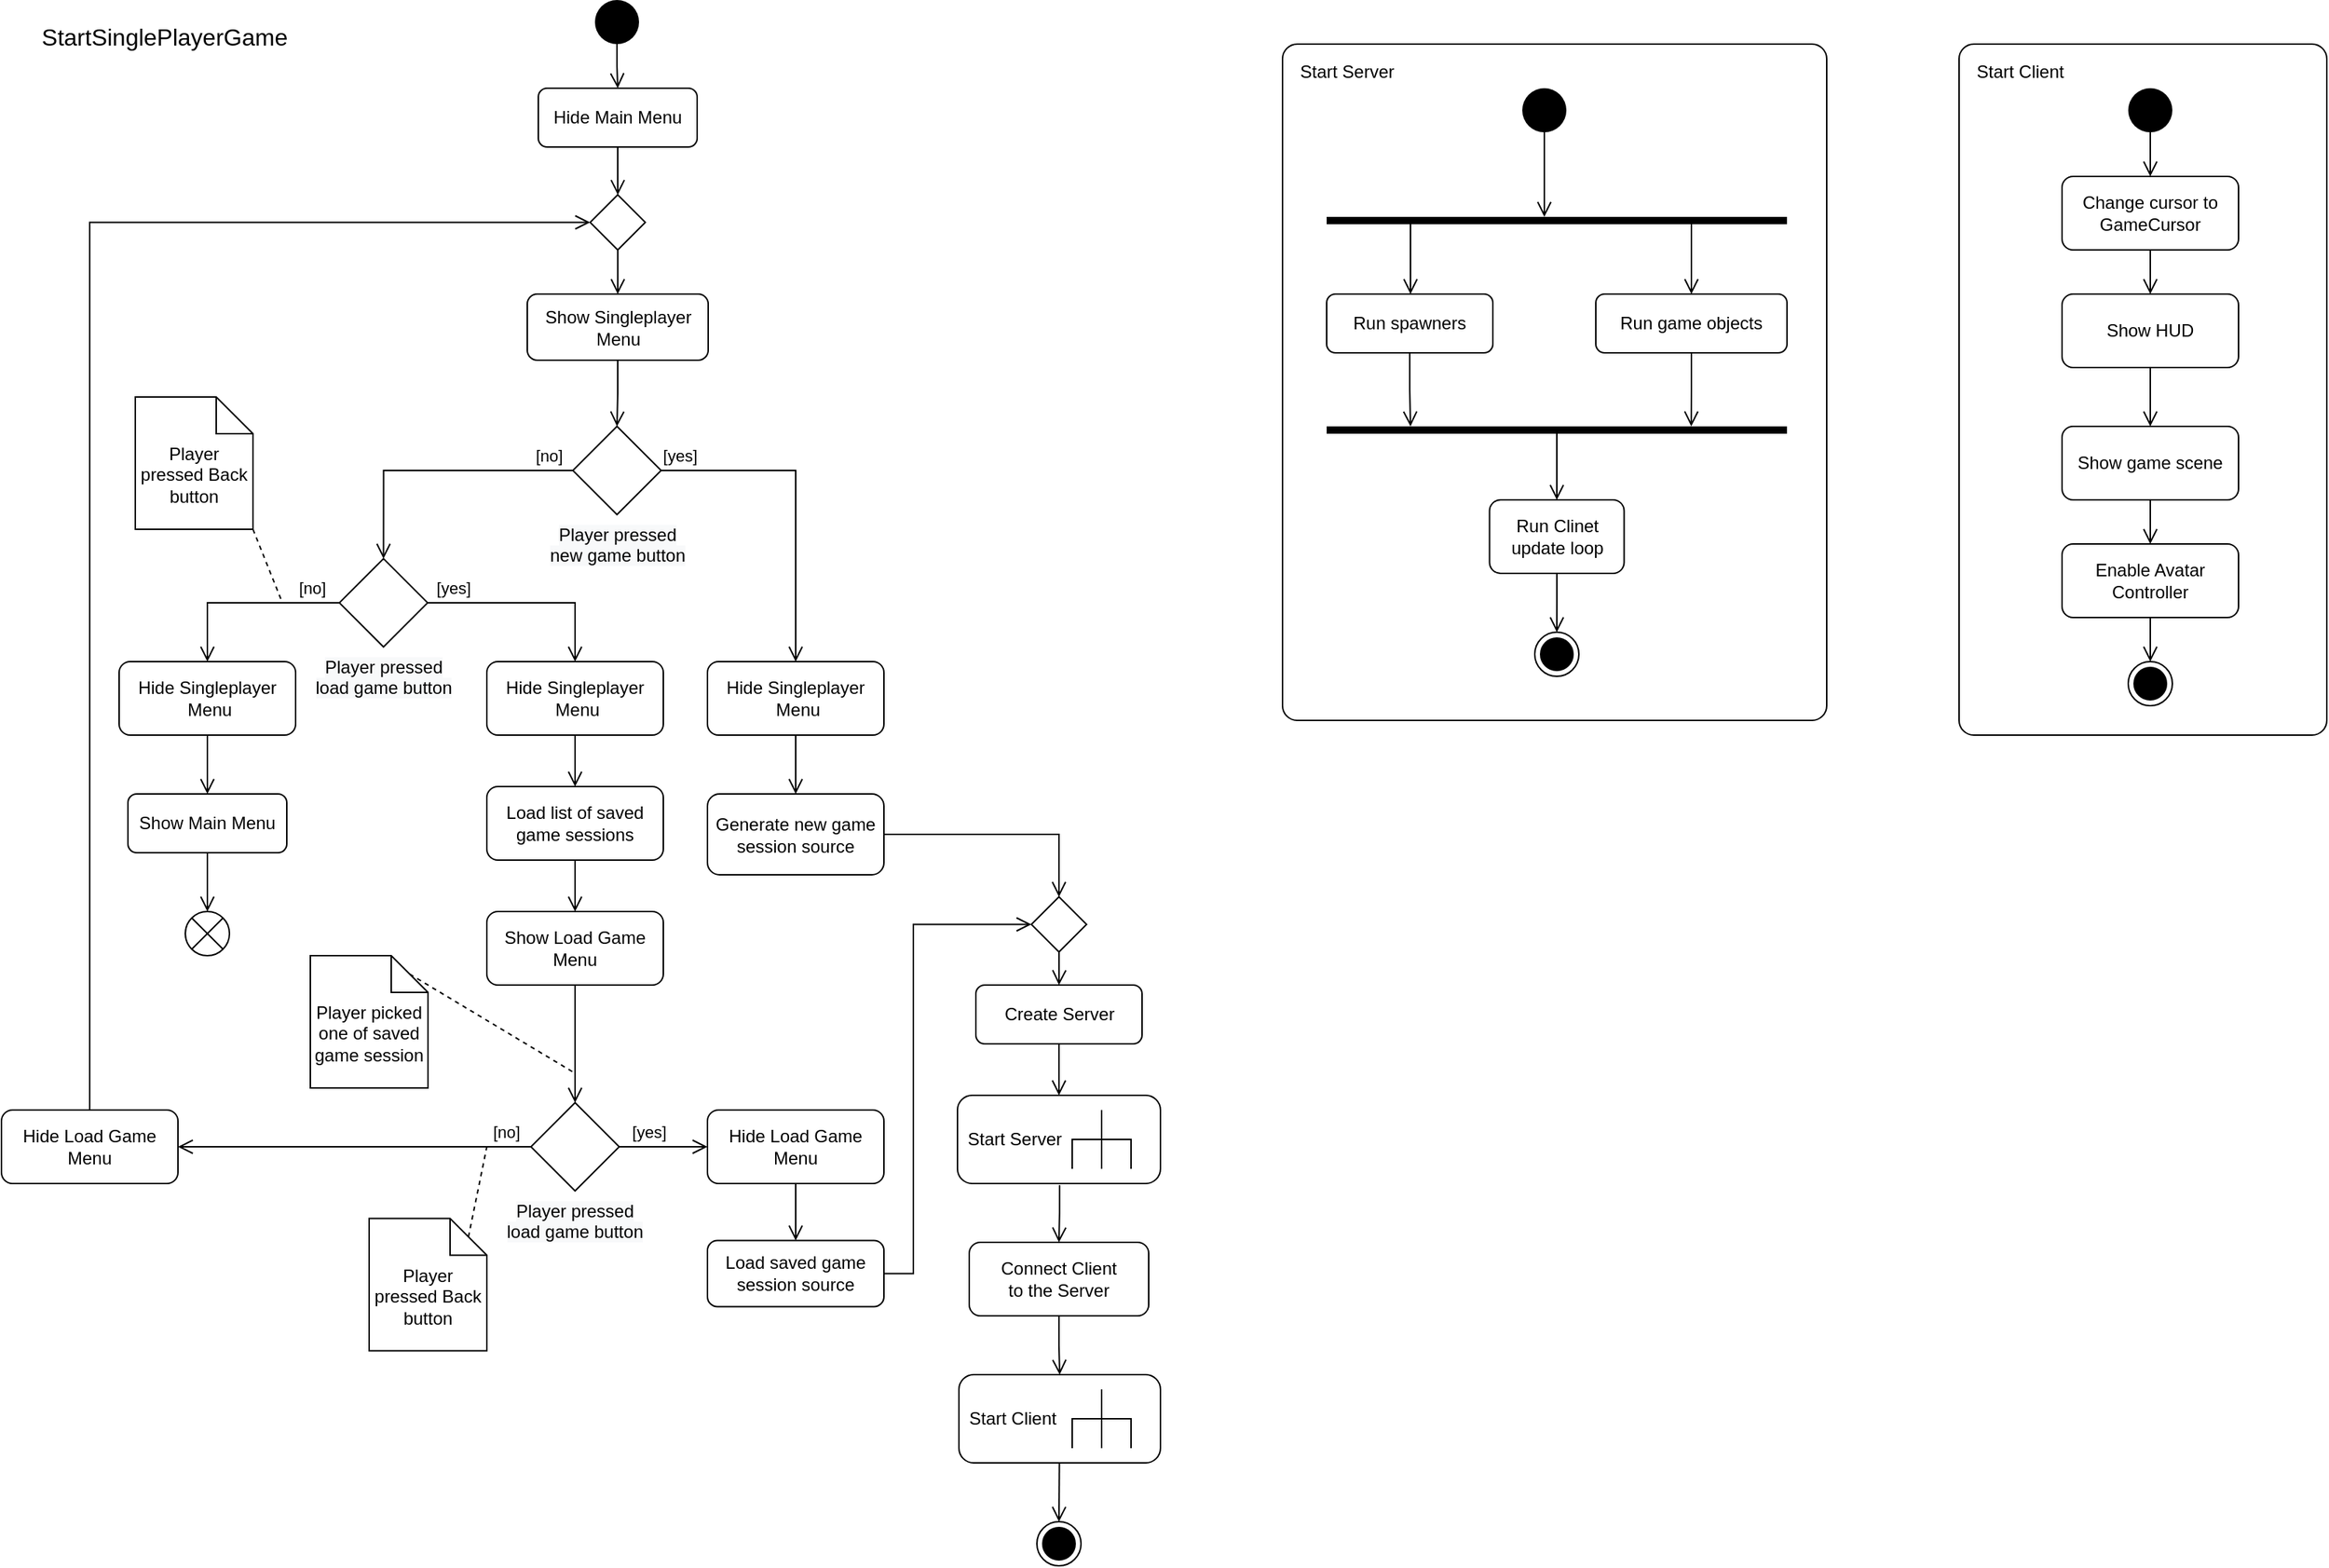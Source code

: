 <mxfile version="18.0.6" type="device"><diagram id="-9HNZeXDYJOqd_FAlpaB" name="Strona-1"><mxGraphModel dx="1102" dy="685" grid="1" gridSize="10" guides="1" tooltips="1" connect="1" arrows="1" fold="1" page="1" pageScale="1" pageWidth="827" pageHeight="1169" math="0" shadow="0"><root><mxCell id="0"/><mxCell id="1" parent="0"/><mxCell id="go97cDAvdY4h7-D4Mstn-28" value="Start Client" style="rounded=1;absoluteArcSize=1;arcSize=20;html=1;verticalAlign=top;align=left;spacingTop=5;spacingLeft=10;fillColor=none;" parent="1" vertex="1"><mxGeometry x="1350" y="60" width="250" height="470" as="geometry"/></mxCell><mxCell id="go97cDAvdY4h7-D4Mstn-27" value="Start Server" style="rounded=1;absoluteArcSize=1;arcSize=20;html=1;verticalAlign=top;align=left;spacingTop=5;spacingLeft=10;fillColor=none;" parent="1" vertex="1"><mxGeometry x="890" y="60" width="370" height="460" as="geometry"/></mxCell><mxCell id="x7gVKlhXDRItL7wuzmwW-2" value="" style="edgeStyle=orthogonalEdgeStyle;html=1;verticalAlign=bottom;endArrow=open;endSize=8;strokeColor=#000000;rounded=0;entryX=0.5;entryY=0;entryDx=0;entryDy=0;exitX=0.5;exitY=1;exitDx=0;exitDy=0;" parent="1" source="NErxtUEIabBKc6ScrrPM-1" target="x7gVKlhXDRItL7wuzmwW-3" edge="1"><mxGeometry relative="1" as="geometry"><mxPoint x="432" y="135" as="targetPoint"/><mxPoint x="432.5" y="105" as="sourcePoint"/></mxGeometry></mxCell><mxCell id="PuJvCJTQ66fDeZXi74we-39" style="edgeStyle=orthogonalEdgeStyle;rounded=0;orthogonalLoop=1;jettySize=auto;html=1;endArrow=open;endFill=0;endSize=8;" parent="1" source="x7gVKlhXDRItL7wuzmwW-3" target="PuJvCJTQ66fDeZXi74we-35" edge="1"><mxGeometry relative="1" as="geometry"/></mxCell><mxCell id="x7gVKlhXDRItL7wuzmwW-3" value="Hide Main Menu" style="rounded=1;whiteSpace=wrap;html=1;strokeColor=#000000;" parent="1" vertex="1"><mxGeometry x="384" y="90" width="108" height="40" as="geometry"/></mxCell><mxCell id="x7gVKlhXDRItL7wuzmwW-36" style="edgeStyle=orthogonalEdgeStyle;rounded=0;orthogonalLoop=1;jettySize=auto;html=1;entryX=0.5;entryY=0;entryDx=0;entryDy=0;endArrow=open;endFill=0;endSize=8;strokeColor=#000000;strokeWidth=1;" parent="1" source="x7gVKlhXDRItL7wuzmwW-8" target="NErxtUEIabBKc6ScrrPM-3" edge="1"><mxGeometry relative="1" as="geometry"><mxPoint x="433" y="370" as="targetPoint"/></mxGeometry></mxCell><mxCell id="x7gVKlhXDRItL7wuzmwW-8" value="Show Singleplayer Menu" style="rounded=1;whiteSpace=wrap;html=1;strokeColor=#000000;" parent="1" vertex="1"><mxGeometry x="376.5" y="230" width="123" height="45" as="geometry"/></mxCell><mxCell id="x7gVKlhXDRItL7wuzmwW-19" style="edgeStyle=orthogonalEdgeStyle;rounded=0;orthogonalLoop=1;jettySize=auto;html=1;endArrow=open;endFill=0;endSize=8;strokeColor=#000000;strokeWidth=1;" parent="1" source="x7gVKlhXDRItL7wuzmwW-15" target="NErxtUEIabBKc6ScrrPM-16" edge="1"><mxGeometry relative="1" as="geometry"><mxPoint x="738" y="765" as="targetPoint"/></mxGeometry></mxCell><mxCell id="x7gVKlhXDRItL7wuzmwW-15" value="Create Server" style="rounded=1;whiteSpace=wrap;html=1;strokeColor=#000000;" parent="1" vertex="1"><mxGeometry x="681.5" y="700" width="113" height="40" as="geometry"/></mxCell><mxCell id="x7gVKlhXDRItL7wuzmwW-47" style="edgeStyle=orthogonalEdgeStyle;rounded=0;orthogonalLoop=1;jettySize=auto;html=1;fontSize=12;endArrow=open;endFill=0;endSize=8;strokeColor=#000000;strokeWidth=1;exitX=0.503;exitY=1.018;exitDx=0;exitDy=0;exitPerimeter=0;" parent="1" source="NErxtUEIabBKc6ScrrPM-16" target="x7gVKlhXDRItL7wuzmwW-45" edge="1"><mxGeometry relative="1" as="geometry"><mxPoint x="738" y="805" as="sourcePoint"/><mxPoint x="738" y="875" as="targetPoint"/></mxGeometry></mxCell><mxCell id="x7gVKlhXDRItL7wuzmwW-39" style="edgeStyle=orthogonalEdgeStyle;rounded=0;orthogonalLoop=1;jettySize=auto;html=1;entryX=0.5;entryY=0;entryDx=0;entryDy=0;endArrow=open;endFill=0;endSize=8;strokeColor=#000000;strokeWidth=1;exitX=1;exitY=0.5;exitDx=0;exitDy=0;" parent="1" source="NErxtUEIabBKc6ScrrPM-3" target="NErxtUEIabBKc6ScrrPM-8" edge="1"><mxGeometry relative="1" as="geometry"><mxPoint x="515" y="374.976" as="sourcePoint"/></mxGeometry></mxCell><mxCell id="x7gVKlhXDRItL7wuzmwW-41" value="[yes]" style="edgeLabel;html=1;align=center;verticalAlign=middle;resizable=0;points=[];fontSize=11;" parent="x7gVKlhXDRItL7wuzmwW-39" vertex="1" connectable="0"><mxGeometry x="-0.399" y="3" relative="1" as="geometry"><mxPoint x="-54" y="-7" as="offset"/></mxGeometry></mxCell><mxCell id="x7gVKlhXDRItL7wuzmwW-40" value="[no]" style="edgeStyle=orthogonalEdgeStyle;rounded=0;orthogonalLoop=1;jettySize=auto;html=1;endArrow=open;endFill=0;endSize=8;strokeColor=#000000;strokeWidth=1;fontSize=11;exitX=0;exitY=0.5;exitDx=0;exitDy=0;entryX=0.5;entryY=0;entryDx=0;entryDy=0;" parent="1" source="NErxtUEIabBKc6ScrrPM-3" target="PuJvCJTQ66fDeZXi74we-11" edge="1"><mxGeometry x="-0.826" y="-10" relative="1" as="geometry"><mxPoint as="offset"/><mxPoint x="359" y="374.976" as="sourcePoint"/><Array as="points"><mxPoint x="279" y="350"/></Array></mxGeometry></mxCell><mxCell id="x7gVKlhXDRItL7wuzmwW-42" style="edgeStyle=orthogonalEdgeStyle;rounded=0;orthogonalLoop=1;jettySize=auto;html=1;fontSize=12;endArrow=open;endFill=0;endSize=8;strokeColor=#000000;strokeWidth=1;exitX=1;exitY=0.5;exitDx=0;exitDy=0;" parent="1" source="x7gVKlhXDRItL7wuzmwW-37" target="PuJvCJTQ66fDeZXi74we-1" edge="1"><mxGeometry relative="1" as="geometry"><Array as="points"><mxPoint x="738" y="598"/></Array></mxGeometry></mxCell><mxCell id="x7gVKlhXDRItL7wuzmwW-37" value="&lt;span style=&quot;&quot;&gt;Generate new game session&amp;nbsp;&lt;/span&gt;&lt;span style=&quot;&quot;&gt;source&lt;/span&gt;" style="rounded=1;whiteSpace=wrap;html=1;strokeColor=#000000;strokeWidth=1;" parent="1" vertex="1"><mxGeometry x="499" y="570" width="120" height="55" as="geometry"/></mxCell><mxCell id="x7gVKlhXDRItL7wuzmwW-43" style="edgeStyle=orthogonalEdgeStyle;rounded=0;orthogonalLoop=1;jettySize=auto;html=1;entryX=0;entryY=0.5;entryDx=0;entryDy=0;fontSize=12;endArrow=open;endFill=0;endSize=8;strokeColor=#000000;strokeWidth=1;exitX=1;exitY=0.5;exitDx=0;exitDy=0;" parent="1" source="NErxtUEIabBKc6ScrrPM-13" target="PuJvCJTQ66fDeZXi74we-1" edge="1"><mxGeometry relative="1" as="geometry"><Array as="points"><mxPoint x="639" y="896"/><mxPoint x="639" y="659"/></Array></mxGeometry></mxCell><mxCell id="x7gVKlhXDRItL7wuzmwW-49" style="edgeStyle=orthogonalEdgeStyle;rounded=0;orthogonalLoop=1;jettySize=auto;html=1;fontSize=12;endArrow=open;endFill=0;endSize=8;strokeColor=#000000;strokeWidth=1;" parent="1" source="x7gVKlhXDRItL7wuzmwW-45" target="NErxtUEIabBKc6ScrrPM-15" edge="1"><mxGeometry relative="1" as="geometry"><mxPoint x="739" y="1025" as="targetPoint"/></mxGeometry></mxCell><mxCell id="x7gVKlhXDRItL7wuzmwW-45" value="Connect Client &lt;br&gt;to the Server" style="rounded=1;whiteSpace=wrap;html=1;strokeColor=#000000;" parent="1" vertex="1"><mxGeometry x="677" y="875" width="122" height="50" as="geometry"/></mxCell><mxCell id="NErxtUEIabBKc6ScrrPM-1" value="" style="ellipse;fillColor=#000000;strokeColor=none;" parent="1" vertex="1"><mxGeometry x="422.5" y="30" width="30" height="30" as="geometry"/></mxCell><mxCell id="NErxtUEIabBKc6ScrrPM-3" value="" style="rhombus;" parent="1" vertex="1"><mxGeometry x="407.5" y="320" width="60" height="60" as="geometry"/></mxCell><mxCell id="NErxtUEIabBKc6ScrrPM-4" value="&lt;span style=&quot;color: rgb(0, 0, 0); font-family: Helvetica; font-size: 12px; font-style: normal; font-variant-ligatures: normal; font-variant-caps: normal; font-weight: 400; letter-spacing: normal; orphans: 2; text-indent: 0px; text-transform: none; widows: 2; word-spacing: 0px; -webkit-text-stroke-width: 0px; background-color: rgb(248, 249, 250); text-decoration-thickness: initial; text-decoration-style: initial; text-decoration-color: initial; float: none; display: inline !important;&quot;&gt;Player pressed&lt;/span&gt;&lt;br style=&quot;color: rgb(0, 0, 0); font-family: Helvetica; font-size: 12px; font-style: normal; font-variant-ligatures: normal; font-variant-caps: normal; font-weight: 400; letter-spacing: normal; orphans: 2; text-indent: 0px; text-transform: none; widows: 2; word-spacing: 0px; -webkit-text-stroke-width: 0px; background-color: rgb(248, 249, 250); text-decoration-thickness: initial; text-decoration-style: initial; text-decoration-color: initial;&quot;&gt;&lt;span style=&quot;color: rgb(0, 0, 0); font-family: Helvetica; font-size: 12px; font-style: normal; font-variant-ligatures: normal; font-variant-caps: normal; font-weight: 400; letter-spacing: normal; orphans: 2; text-indent: 0px; text-transform: none; widows: 2; word-spacing: 0px; -webkit-text-stroke-width: 0px; background-color: rgb(248, 249, 250); text-decoration-thickness: initial; text-decoration-style: initial; text-decoration-color: initial; float: none; display: inline !important;&quot;&gt;new game button&lt;/span&gt;" style="text;whiteSpace=wrap;html=1;align=center;" parent="1" vertex="1"><mxGeometry x="383" y="380" width="110" height="40" as="geometry"/></mxCell><mxCell id="NErxtUEIabBKc6ScrrPM-5" value="" style="ellipse;html=1;shape=endState;fillColor=#000000;strokeColor=#000000;" parent="1" vertex="1"><mxGeometry x="723" y="1065" width="30" height="30" as="geometry"/></mxCell><mxCell id="PuJvCJTQ66fDeZXi74we-24" style="edgeStyle=orthogonalEdgeStyle;rounded=0;orthogonalLoop=1;jettySize=auto;html=1;entryX=0.5;entryY=0;entryDx=0;entryDy=0;endArrow=open;endFill=0;endSize=8;" parent="1" source="NErxtUEIabBKc6ScrrPM-7" target="PuJvCJTQ66fDeZXi74we-23" edge="1"><mxGeometry relative="1" as="geometry"/></mxCell><mxCell id="NErxtUEIabBKc6ScrrPM-7" value="Show Load Game Menu" style="rounded=1;whiteSpace=wrap;html=1;strokeColor=#000000;strokeWidth=1;" parent="1" vertex="1"><mxGeometry x="349" y="650" width="120" height="50" as="geometry"/></mxCell><mxCell id="NErxtUEIabBKc6ScrrPM-9" style="edgeStyle=orthogonalEdgeStyle;rounded=0;orthogonalLoop=1;jettySize=auto;html=1;endSize=8;endArrow=open;endFill=0;" parent="1" source="NErxtUEIabBKc6ScrrPM-8" target="x7gVKlhXDRItL7wuzmwW-37" edge="1"><mxGeometry relative="1" as="geometry"/></mxCell><mxCell id="NErxtUEIabBKc6ScrrPM-8" value="Hide&amp;nbsp;Singleplayer&lt;br&gt;&amp;nbsp;Menu" style="rounded=1;whiteSpace=wrap;html=1;strokeColor=#000000;strokeWidth=1;" parent="1" vertex="1"><mxGeometry x="499" y="480" width="120" height="50" as="geometry"/></mxCell><mxCell id="NErxtUEIabBKc6ScrrPM-12" style="rounded=0;orthogonalLoop=1;jettySize=auto;html=1;endArrow=none;endFill=0;endSize=8;dashed=1;exitX=0;exitY=0;exitDx=67.5;exitDy=12.5;exitPerimeter=0;" parent="1" source="NErxtUEIabBKc6ScrrPM-11" edge="1"><mxGeometry relative="1" as="geometry"><mxPoint x="409" y="760" as="targetPoint"/></mxGeometry></mxCell><mxCell id="NErxtUEIabBKc6ScrrPM-11" value="Player picked one of saved game session" style="shape=note2;boundedLbl=1;whiteSpace=wrap;html=1;size=25;verticalAlign=top;align=center;" parent="1" vertex="1"><mxGeometry x="229" y="680" width="80" height="90" as="geometry"/></mxCell><mxCell id="NErxtUEIabBKc6ScrrPM-13" value="&lt;span style=&quot;&quot;&gt;Load saved game session&amp;nbsp;&lt;/span&gt;&lt;span style=&quot;&quot;&gt;source&lt;/span&gt;" style="rounded=1;whiteSpace=wrap;html=1;strokeColor=#000000;strokeWidth=1;" parent="1" vertex="1"><mxGeometry x="499" y="873.75" width="120" height="45" as="geometry"/></mxCell><mxCell id="NErxtUEIabBKc6ScrrPM-17" style="edgeStyle=none;rounded=0;orthogonalLoop=1;jettySize=auto;html=1;entryX=0.5;entryY=0;entryDx=0;entryDy=0;endArrow=open;endFill=0;endSize=8;" parent="1" source="NErxtUEIabBKc6ScrrPM-15" target="NErxtUEIabBKc6ScrrPM-5" edge="1"><mxGeometry relative="1" as="geometry"/></mxCell><mxCell id="NErxtUEIabBKc6ScrrPM-15" value="&lt;span style=&quot;text-align: center;&quot;&gt;Start Client&lt;/span&gt;" style="shape=mxgraph.uml25.behaviorAction;html=1;rounded=1;absoluteArcSize=1;arcSize=10;align=left;spacingLeft=5;" parent="1" vertex="1"><mxGeometry x="670" y="965" width="137" height="60" as="geometry"/></mxCell><mxCell id="NErxtUEIabBKc6ScrrPM-16" value="&lt;span style=&quot;text-align: center;&quot;&gt;Start Server&lt;/span&gt;" style="shape=mxgraph.uml25.behaviorAction;html=1;rounded=1;absoluteArcSize=1;arcSize=10;align=left;spacingLeft=5;" parent="1" vertex="1"><mxGeometry x="669" y="775" width="138" height="60" as="geometry"/></mxCell><mxCell id="PuJvCJTQ66fDeZXi74we-5" style="edgeStyle=orthogonalEdgeStyle;rounded=0;orthogonalLoop=1;jettySize=auto;html=1;endArrow=open;endFill=0;endSize=8;" parent="1" source="go97cDAvdY4h7-D4Mstn-1" target="PuJvCJTQ66fDeZXi74we-3" edge="1"><mxGeometry relative="1" as="geometry"/></mxCell><mxCell id="go97cDAvdY4h7-D4Mstn-1" value="" style="ellipse;fillColor=#000000;strokeColor=none;" parent="1" vertex="1"><mxGeometry x="1465" y="90" width="30" height="30" as="geometry"/></mxCell><mxCell id="PuJvCJTQ66fDeZXi74we-7" style="edgeStyle=orthogonalEdgeStyle;rounded=0;orthogonalLoop=1;jettySize=auto;html=1;endArrow=open;endFill=0;endSize=8;" parent="1" source="go97cDAvdY4h7-D4Mstn-2" target="go97cDAvdY4h7-D4Mstn-17" edge="1"><mxGeometry relative="1" as="geometry"/></mxCell><mxCell id="go97cDAvdY4h7-D4Mstn-2" value="Show HUD" style="rounded=1;whiteSpace=wrap;html=1;strokeColor=#000000;strokeWidth=1;" parent="1" vertex="1"><mxGeometry x="1420" y="230" width="120" height="50" as="geometry"/></mxCell><mxCell id="go97cDAvdY4h7-D4Mstn-13" style="edgeStyle=orthogonalEdgeStyle;rounded=0;orthogonalLoop=1;jettySize=auto;html=1;endArrow=open;endFill=0;endSize=8;" parent="1" source="go97cDAvdY4h7-D4Mstn-4" target="go97cDAvdY4h7-D4Mstn-12" edge="1"><mxGeometry relative="1" as="geometry"><mxPoint x="983" y="320" as="targetPoint"/><Array as="points"><mxPoint x="977" y="295"/><mxPoint x="977" y="295"/></Array></mxGeometry></mxCell><mxCell id="go97cDAvdY4h7-D4Mstn-4" value="Run spawners" style="rounded=1;whiteSpace=wrap;html=1;" parent="1" vertex="1"><mxGeometry x="920" y="230" width="113" height="40" as="geometry"/></mxCell><mxCell id="go97cDAvdY4h7-D4Mstn-9" style="edgeStyle=orthogonalEdgeStyle;rounded=0;orthogonalLoop=1;jettySize=auto;html=1;endArrow=open;endFill=0;endSize=8;" parent="1" source="go97cDAvdY4h7-D4Mstn-5" target="go97cDAvdY4h7-D4Mstn-8" edge="1"><mxGeometry relative="1" as="geometry"><Array as="points"><mxPoint x="1068" y="160"/><mxPoint x="1068" y="160"/></Array></mxGeometry></mxCell><mxCell id="go97cDAvdY4h7-D4Mstn-5" value="" style="ellipse;fillColor=#000000;strokeColor=none;" parent="1" vertex="1"><mxGeometry x="1053" y="90" width="30" height="30" as="geometry"/></mxCell><mxCell id="go97cDAvdY4h7-D4Mstn-14" style="edgeStyle=orthogonalEdgeStyle;rounded=0;orthogonalLoop=1;jettySize=auto;html=1;endArrow=open;endFill=0;endSize=8;entryX=-0.01;entryY=0.208;entryDx=0;entryDy=0;entryPerimeter=0;" parent="1" source="go97cDAvdY4h7-D4Mstn-7" target="go97cDAvdY4h7-D4Mstn-12" edge="1"><mxGeometry relative="1" as="geometry"/></mxCell><mxCell id="go97cDAvdY4h7-D4Mstn-7" value="Run game objects" style="rounded=1;whiteSpace=wrap;html=1;" parent="1" vertex="1"><mxGeometry x="1103" y="230" width="130" height="40" as="geometry"/></mxCell><mxCell id="go97cDAvdY4h7-D4Mstn-10" style="edgeStyle=orthogonalEdgeStyle;rounded=0;orthogonalLoop=1;jettySize=auto;html=1;endArrow=open;endFill=0;endSize=8;" parent="1" source="go97cDAvdY4h7-D4Mstn-8" edge="1"><mxGeometry relative="1" as="geometry"><mxPoint x="977" y="230" as="targetPoint"/><Array as="points"><mxPoint x="977" y="190"/><mxPoint x="977" y="190"/></Array></mxGeometry></mxCell><mxCell id="go97cDAvdY4h7-D4Mstn-11" style="edgeStyle=orthogonalEdgeStyle;rounded=0;orthogonalLoop=1;jettySize=auto;html=1;entryX=0.5;entryY=0;entryDx=0;entryDy=0;endArrow=open;endFill=0;endSize=8;" parent="1" source="go97cDAvdY4h7-D4Mstn-8" target="go97cDAvdY4h7-D4Mstn-7" edge="1"><mxGeometry relative="1" as="geometry"><Array as="points"><mxPoint x="1168" y="190"/><mxPoint x="1168" y="190"/></Array></mxGeometry></mxCell><mxCell id="go97cDAvdY4h7-D4Mstn-8" value="" style="html=1;points=[];perimeter=orthogonalPerimeter;fillColor=#000000;strokeColor=none;direction=south;" parent="1" vertex="1"><mxGeometry x="920" y="177.5" width="313" height="5" as="geometry"/></mxCell><mxCell id="go97cDAvdY4h7-D4Mstn-16" style="edgeStyle=orthogonalEdgeStyle;rounded=0;orthogonalLoop=1;jettySize=auto;html=1;entryX=0.5;entryY=0;entryDx=0;entryDy=0;endArrow=open;endFill=0;endSize=8;" parent="1" source="go97cDAvdY4h7-D4Mstn-12" target="go97cDAvdY4h7-D4Mstn-15" edge="1"><mxGeometry relative="1" as="geometry"/></mxCell><mxCell id="go97cDAvdY4h7-D4Mstn-12" value="" style="html=1;points=[];perimeter=orthogonalPerimeter;fillColor=#000000;strokeColor=none;direction=south;" parent="1" vertex="1"><mxGeometry x="920" y="320" width="313" height="5" as="geometry"/></mxCell><mxCell id="go97cDAvdY4h7-D4Mstn-22" style="edgeStyle=orthogonalEdgeStyle;rounded=0;orthogonalLoop=1;jettySize=auto;html=1;entryX=0.5;entryY=0;entryDx=0;entryDy=0;endArrow=open;endFill=0;endSize=8;" parent="1" source="go97cDAvdY4h7-D4Mstn-15" target="go97cDAvdY4h7-D4Mstn-21" edge="1"><mxGeometry relative="1" as="geometry"/></mxCell><mxCell id="go97cDAvdY4h7-D4Mstn-15" value="Run Clinet update loop" style="rounded=1;whiteSpace=wrap;html=1;" parent="1" vertex="1"><mxGeometry x="1030.75" y="370" width="91.5" height="50" as="geometry"/></mxCell><mxCell id="go97cDAvdY4h7-D4Mstn-20" style="edgeStyle=orthogonalEdgeStyle;rounded=0;orthogonalLoop=1;jettySize=auto;html=1;entryX=0.5;entryY=0;entryDx=0;entryDy=0;endArrow=open;endFill=0;endSize=8;" parent="1" source="go97cDAvdY4h7-D4Mstn-17" target="go97cDAvdY4h7-D4Mstn-19" edge="1"><mxGeometry relative="1" as="geometry"/></mxCell><mxCell id="go97cDAvdY4h7-D4Mstn-17" value="Show game scene" style="rounded=1;whiteSpace=wrap;html=1;strokeColor=#000000;strokeWidth=1;" parent="1" vertex="1"><mxGeometry x="1420" y="320" width="120" height="50" as="geometry"/></mxCell><mxCell id="go97cDAvdY4h7-D4Mstn-24" style="edgeStyle=orthogonalEdgeStyle;rounded=0;orthogonalLoop=1;jettySize=auto;html=1;entryX=0.5;entryY=0;entryDx=0;entryDy=0;endArrow=open;endFill=0;endSize=8;" parent="1" source="go97cDAvdY4h7-D4Mstn-19" target="go97cDAvdY4h7-D4Mstn-23" edge="1"><mxGeometry relative="1" as="geometry"/></mxCell><mxCell id="go97cDAvdY4h7-D4Mstn-19" value="Enable Avatar Controller" style="rounded=1;whiteSpace=wrap;html=1;strokeColor=#000000;strokeWidth=1;" parent="1" vertex="1"><mxGeometry x="1420" y="400" width="120" height="50" as="geometry"/></mxCell><mxCell id="go97cDAvdY4h7-D4Mstn-21" value="" style="ellipse;html=1;shape=endState;fillColor=#000000;strokeColor=#000000;" parent="1" vertex="1"><mxGeometry x="1061.5" y="460" width="30" height="30" as="geometry"/></mxCell><mxCell id="go97cDAvdY4h7-D4Mstn-23" value="" style="ellipse;html=1;shape=endState;fillColor=#000000;strokeColor=#000000;" parent="1" vertex="1"><mxGeometry x="1465" y="480" width="30" height="30" as="geometry"/></mxCell><mxCell id="PuJvCJTQ66fDeZXi74we-2" style="edgeStyle=orthogonalEdgeStyle;rounded=0;orthogonalLoop=1;jettySize=auto;html=1;endSize=8;endArrow=open;endFill=0;" parent="1" source="PuJvCJTQ66fDeZXi74we-1" target="x7gVKlhXDRItL7wuzmwW-15" edge="1"><mxGeometry relative="1" as="geometry"/></mxCell><mxCell id="PuJvCJTQ66fDeZXi74we-1" value="" style="rhombus;" parent="1" vertex="1"><mxGeometry x="719.25" y="640" width="37.5" height="37.5" as="geometry"/></mxCell><mxCell id="PuJvCJTQ66fDeZXi74we-6" style="edgeStyle=orthogonalEdgeStyle;rounded=0;orthogonalLoop=1;jettySize=auto;html=1;endArrow=open;endFill=0;endSize=8;" parent="1" source="PuJvCJTQ66fDeZXi74we-3" target="go97cDAvdY4h7-D4Mstn-2" edge="1"><mxGeometry relative="1" as="geometry"/></mxCell><mxCell id="PuJvCJTQ66fDeZXi74we-3" value="Change cursor to GameCursor" style="rounded=1;whiteSpace=wrap;html=1;strokeColor=#000000;strokeWidth=1;" parent="1" vertex="1"><mxGeometry x="1420" y="150" width="120" height="50" as="geometry"/></mxCell><mxCell id="PuJvCJTQ66fDeZXi74we-22" style="edgeStyle=orthogonalEdgeStyle;rounded=0;orthogonalLoop=1;jettySize=auto;html=1;endArrow=open;endFill=0;endSize=8;" parent="1" source="PuJvCJTQ66fDeZXi74we-10" target="NErxtUEIabBKc6ScrrPM-7" edge="1"><mxGeometry relative="1" as="geometry"/></mxCell><mxCell id="PuJvCJTQ66fDeZXi74we-10" value="Load list of saved game sessions" style="rounded=1;whiteSpace=wrap;html=1;strokeColor=#000000;strokeWidth=1;" parent="1" vertex="1"><mxGeometry x="349" y="565" width="120" height="50" as="geometry"/></mxCell><mxCell id="PuJvCJTQ66fDeZXi74we-14" value="[no]" style="edgeStyle=orthogonalEdgeStyle;rounded=0;orthogonalLoop=1;jettySize=auto;html=1;endArrow=open;endFill=0;endSize=8;" parent="1" source="PuJvCJTQ66fDeZXi74we-11" target="PuJvCJTQ66fDeZXi74we-13" edge="1"><mxGeometry x="-0.717" y="-10" relative="1" as="geometry"><mxPoint x="179" y="786.25" as="targetPoint"/><mxPoint as="offset"/></mxGeometry></mxCell><mxCell id="PuJvCJTQ66fDeZXi74we-20" value="[yes]" style="edgeStyle=orthogonalEdgeStyle;rounded=0;orthogonalLoop=1;jettySize=auto;html=1;entryX=0.5;entryY=0;entryDx=0;entryDy=0;endArrow=open;endFill=0;endSize=8;" parent="1" source="PuJvCJTQ66fDeZXi74we-11" target="PuJvCJTQ66fDeZXi74we-19" edge="1"><mxGeometry x="-0.747" y="10" relative="1" as="geometry"><mxPoint as="offset"/></mxGeometry></mxCell><mxCell id="PuJvCJTQ66fDeZXi74we-11" value="" style="rhombus;" parent="1" vertex="1"><mxGeometry x="248.75" y="410" width="60" height="60" as="geometry"/></mxCell><mxCell id="PuJvCJTQ66fDeZXi74we-12" value="&lt;span style=&quot;color: rgb(0, 0, 0); font-family: Helvetica; font-size: 12px; font-style: normal; font-variant-ligatures: normal; font-variant-caps: normal; font-weight: 400; letter-spacing: normal; orphans: 2; text-indent: 0px; text-transform: none; widows: 2; word-spacing: 0px; -webkit-text-stroke-width: 0px; background-color: rgb(248, 249, 250); text-decoration-thickness: initial; text-decoration-style: initial; text-decoration-color: initial; float: none; display: inline !important;&quot;&gt;Player pressed&lt;/span&gt;&lt;br style=&quot;color: rgb(0, 0, 0); font-family: Helvetica; font-size: 12px; font-style: normal; font-variant-ligatures: normal; font-variant-caps: normal; font-weight: 400; letter-spacing: normal; orphans: 2; text-indent: 0px; text-transform: none; widows: 2; word-spacing: 0px; -webkit-text-stroke-width: 0px; background-color: rgb(248, 249, 250); text-decoration-thickness: initial; text-decoration-style: initial; text-decoration-color: initial;&quot;&gt;&lt;span style=&quot;color: rgb(0, 0, 0); font-family: Helvetica; font-size: 12px; font-style: normal; font-variant-ligatures: normal; font-variant-caps: normal; font-weight: 400; letter-spacing: normal; orphans: 2; text-indent: 0px; text-transform: none; widows: 2; word-spacing: 0px; -webkit-text-stroke-width: 0px; background-color: rgb(248, 249, 250); text-decoration-thickness: initial; text-decoration-style: initial; text-decoration-color: initial; float: none; display: inline !important;&quot;&gt;load game button&lt;/span&gt;" style="text;whiteSpace=wrap;html=1;align=center;" parent="1" vertex="1"><mxGeometry x="223.75" y="470" width="110" height="40" as="geometry"/></mxCell><mxCell id="PuJvCJTQ66fDeZXi74we-16" style="edgeStyle=orthogonalEdgeStyle;rounded=0;orthogonalLoop=1;jettySize=auto;html=1;endArrow=open;endFill=0;endSize=8;" parent="1" source="PuJvCJTQ66fDeZXi74we-13" target="PuJvCJTQ66fDeZXi74we-15" edge="1"><mxGeometry relative="1" as="geometry"/></mxCell><mxCell id="PuJvCJTQ66fDeZXi74we-13" value="Hide&amp;nbsp;Singleplayer&lt;br&gt;&amp;nbsp;Menu" style="rounded=1;whiteSpace=wrap;html=1;strokeColor=#000000;strokeWidth=1;" parent="1" vertex="1"><mxGeometry x="99" y="480" width="120" height="50" as="geometry"/></mxCell><mxCell id="PuJvCJTQ66fDeZXi74we-18" style="edgeStyle=orthogonalEdgeStyle;rounded=0;orthogonalLoop=1;jettySize=auto;html=1;entryX=0.5;entryY=0;entryDx=0;entryDy=0;endArrow=open;endFill=0;endSize=8;" parent="1" source="PuJvCJTQ66fDeZXi74we-15" target="PuJvCJTQ66fDeZXi74we-17" edge="1"><mxGeometry relative="1" as="geometry"/></mxCell><mxCell id="PuJvCJTQ66fDeZXi74we-15" value="Show Main Menu" style="rounded=1;whiteSpace=wrap;html=1;strokeColor=#000000;" parent="1" vertex="1"><mxGeometry x="105" y="570" width="108" height="40" as="geometry"/></mxCell><mxCell id="PuJvCJTQ66fDeZXi74we-17" value="" style="shape=sumEllipse;perimeter=ellipsePerimeter;whiteSpace=wrap;html=1;backgroundOutline=1;" parent="1" vertex="1"><mxGeometry x="144" y="650" width="30" height="30" as="geometry"/></mxCell><mxCell id="PuJvCJTQ66fDeZXi74we-21" style="edgeStyle=orthogonalEdgeStyle;rounded=0;orthogonalLoop=1;jettySize=auto;html=1;endArrow=open;endFill=0;endSize=8;" parent="1" source="PuJvCJTQ66fDeZXi74we-19" target="PuJvCJTQ66fDeZXi74we-10" edge="1"><mxGeometry relative="1" as="geometry"/></mxCell><mxCell id="PuJvCJTQ66fDeZXi74we-19" value="Hide&amp;nbsp;Singleplayer&lt;br&gt;&amp;nbsp;Menu" style="rounded=1;whiteSpace=wrap;html=1;strokeColor=#000000;strokeWidth=1;" parent="1" vertex="1"><mxGeometry x="349" y="480" width="120" height="50" as="geometry"/></mxCell><mxCell id="PuJvCJTQ66fDeZXi74we-27" value="[yes]" style="edgeStyle=orthogonalEdgeStyle;rounded=0;orthogonalLoop=1;jettySize=auto;html=1;endArrow=open;endFill=0;endSize=8;" parent="1" source="PuJvCJTQ66fDeZXi74we-23" target="PuJvCJTQ66fDeZXi74we-26" edge="1"><mxGeometry x="-0.333" y="10" relative="1" as="geometry"><mxPoint as="offset"/></mxGeometry></mxCell><mxCell id="PuJvCJTQ66fDeZXi74we-31" value="[no]" style="edgeStyle=orthogonalEdgeStyle;rounded=0;orthogonalLoop=1;jettySize=auto;html=1;entryX=1;entryY=0.5;entryDx=0;entryDy=0;endArrow=open;endFill=0;endSize=8;" parent="1" source="PuJvCJTQ66fDeZXi74we-23" target="PuJvCJTQ66fDeZXi74we-41" edge="1"><mxGeometry x="-0.86" y="-10" relative="1" as="geometry"><mxPoint x="177.75" y="805" as="targetPoint"/><mxPoint as="offset"/></mxGeometry></mxCell><mxCell id="PuJvCJTQ66fDeZXi74we-23" value="" style="rhombus;" parent="1" vertex="1"><mxGeometry x="379" y="780" width="60" height="60" as="geometry"/></mxCell><mxCell id="PuJvCJTQ66fDeZXi74we-25" value="&lt;span style=&quot;color: rgb(0, 0, 0); font-family: Helvetica; font-size: 12px; font-style: normal; font-variant-ligatures: normal; font-variant-caps: normal; font-weight: 400; letter-spacing: normal; orphans: 2; text-indent: 0px; text-transform: none; widows: 2; word-spacing: 0px; -webkit-text-stroke-width: 0px; background-color: rgb(248, 249, 250); text-decoration-thickness: initial; text-decoration-style: initial; text-decoration-color: initial; float: none; display: inline !important;&quot;&gt;Player pressed&lt;/span&gt;&lt;br style=&quot;color: rgb(0, 0, 0); font-family: Helvetica; font-size: 12px; font-style: normal; font-variant-ligatures: normal; font-variant-caps: normal; font-weight: 400; letter-spacing: normal; orphans: 2; text-indent: 0px; text-transform: none; widows: 2; word-spacing: 0px; -webkit-text-stroke-width: 0px; background-color: rgb(248, 249, 250); text-decoration-thickness: initial; text-decoration-style: initial; text-decoration-color: initial;&quot;&gt;&lt;span style=&quot;color: rgb(0, 0, 0); font-family: Helvetica; font-size: 12px; font-style: normal; font-variant-ligatures: normal; font-variant-caps: normal; font-weight: 400; letter-spacing: normal; orphans: 2; text-indent: 0px; text-transform: none; widows: 2; word-spacing: 0px; -webkit-text-stroke-width: 0px; background-color: rgb(248, 249, 250); text-decoration-thickness: initial; text-decoration-style: initial; text-decoration-color: initial; float: none; display: inline !important;&quot;&gt;load game button&lt;/span&gt;" style="text;whiteSpace=wrap;html=1;align=center;" parent="1" vertex="1"><mxGeometry x="354" y="840" width="110" height="40" as="geometry"/></mxCell><mxCell id="PuJvCJTQ66fDeZXi74we-28" style="edgeStyle=orthogonalEdgeStyle;rounded=0;orthogonalLoop=1;jettySize=auto;html=1;endArrow=open;endFill=0;endSize=8;" parent="1" source="PuJvCJTQ66fDeZXi74we-26" target="NErxtUEIabBKc6ScrrPM-13" edge="1"><mxGeometry relative="1" as="geometry"/></mxCell><mxCell id="PuJvCJTQ66fDeZXi74we-26" value="Hide Load Game Menu" style="rounded=1;whiteSpace=wrap;html=1;strokeColor=#000000;strokeWidth=1;" parent="1" vertex="1"><mxGeometry x="499" y="785" width="120" height="50" as="geometry"/></mxCell><mxCell id="PuJvCJTQ66fDeZXi74we-33" value="Player pressed Back button" style="shape=note2;boundedLbl=1;whiteSpace=wrap;html=1;size=25;verticalAlign=top;align=center;" parent="1" vertex="1"><mxGeometry x="269" y="858.75" width="80" height="90" as="geometry"/></mxCell><mxCell id="PuJvCJTQ66fDeZXi74we-34" style="rounded=0;orthogonalLoop=1;jettySize=auto;html=1;endArrow=none;endFill=0;endSize=8;dashed=1;exitX=0;exitY=0;exitDx=67.5;exitDy=12.5;exitPerimeter=0;" parent="1" source="PuJvCJTQ66fDeZXi74we-33" edge="1"><mxGeometry relative="1" as="geometry"><mxPoint x="349" y="810" as="targetPoint"/><mxPoint x="306.5" y="682.5" as="sourcePoint"/></mxGeometry></mxCell><mxCell id="PuJvCJTQ66fDeZXi74we-40" style="edgeStyle=orthogonalEdgeStyle;rounded=0;orthogonalLoop=1;jettySize=auto;html=1;endArrow=open;endFill=0;endSize=8;" parent="1" source="PuJvCJTQ66fDeZXi74we-35" target="x7gVKlhXDRItL7wuzmwW-8" edge="1"><mxGeometry relative="1" as="geometry"/></mxCell><mxCell id="PuJvCJTQ66fDeZXi74we-35" value="" style="rhombus;" parent="1" vertex="1"><mxGeometry x="419.25" y="162.5" width="37.5" height="37.5" as="geometry"/></mxCell><mxCell id="PuJvCJTQ66fDeZXi74we-42" style="edgeStyle=orthogonalEdgeStyle;rounded=0;orthogonalLoop=1;jettySize=auto;html=1;entryX=0;entryY=0.5;entryDx=0;entryDy=0;endArrow=open;endFill=0;endSize=8;" parent="1" source="PuJvCJTQ66fDeZXi74we-41" target="PuJvCJTQ66fDeZXi74we-35" edge="1"><mxGeometry relative="1" as="geometry"><Array as="points"><mxPoint x="79" y="181"/></Array></mxGeometry></mxCell><mxCell id="PuJvCJTQ66fDeZXi74we-41" value="Hide Load Game Menu" style="rounded=1;whiteSpace=wrap;html=1;strokeColor=#000000;strokeWidth=1;" parent="1" vertex="1"><mxGeometry x="19" y="785" width="120" height="50" as="geometry"/></mxCell><mxCell id="PuJvCJTQ66fDeZXi74we-43" value="Player pressed Back button" style="shape=note2;boundedLbl=1;whiteSpace=wrap;html=1;size=25;verticalAlign=top;align=center;" parent="1" vertex="1"><mxGeometry x="110" y="300" width="80" height="90" as="geometry"/></mxCell><mxCell id="PuJvCJTQ66fDeZXi74we-44" style="rounded=0;orthogonalLoop=1;jettySize=auto;html=1;endArrow=none;endFill=0;endSize=8;dashed=1;exitX=1;exitY=1;exitDx=0;exitDy=0;exitPerimeter=0;" parent="1" source="PuJvCJTQ66fDeZXi74we-43" edge="1"><mxGeometry relative="1" as="geometry"><mxPoint x="210" y="440" as="targetPoint"/><mxPoint x="306.5" y="702.5" as="sourcePoint"/></mxGeometry></mxCell><mxCell id="413Rm2SV-cGkru63prZU-1" value="StartSinglePlayerGame" style="text;html=1;strokeColor=none;fillColor=none;align=center;verticalAlign=middle;whiteSpace=wrap;rounded=0;fontSize=16;" vertex="1" parent="1"><mxGeometry x="40" y="40" width="180" height="30" as="geometry"/></mxCell></root></mxGraphModel></diagram></mxfile>